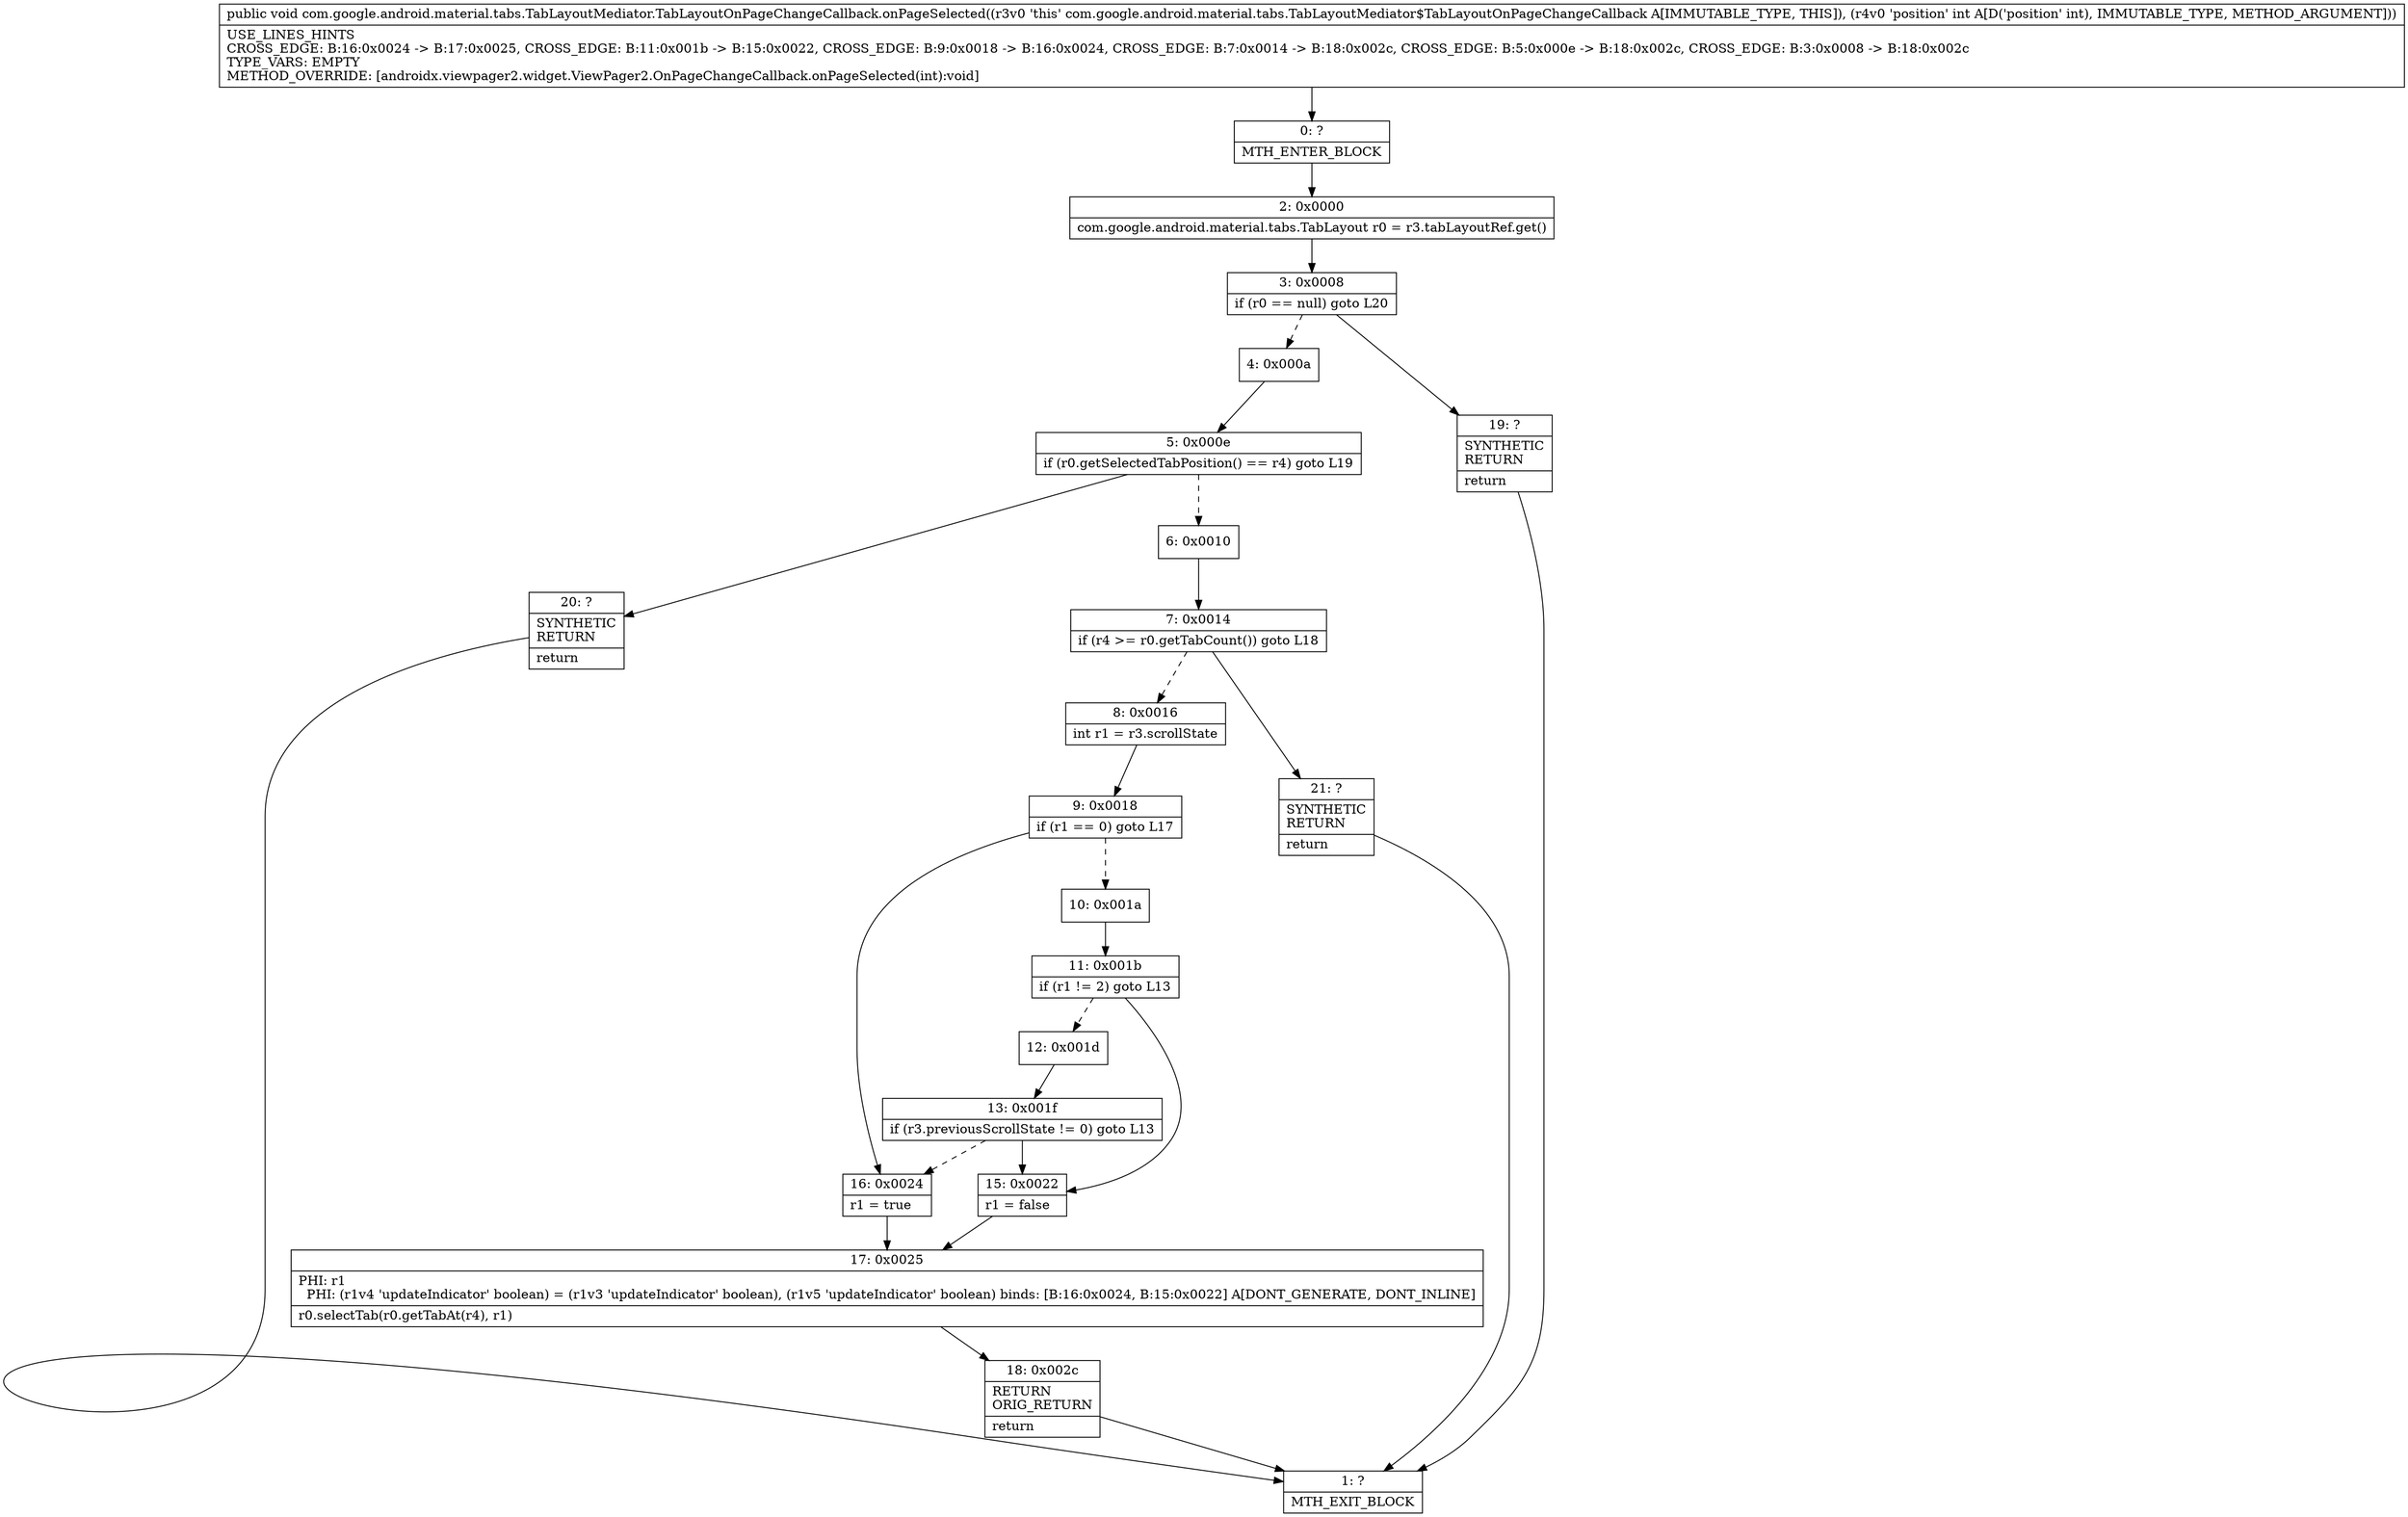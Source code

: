 digraph "CFG forcom.google.android.material.tabs.TabLayoutMediator.TabLayoutOnPageChangeCallback.onPageSelected(I)V" {
Node_0 [shape=record,label="{0\:\ ?|MTH_ENTER_BLOCK\l}"];
Node_2 [shape=record,label="{2\:\ 0x0000|com.google.android.material.tabs.TabLayout r0 = r3.tabLayoutRef.get()\l}"];
Node_3 [shape=record,label="{3\:\ 0x0008|if (r0 == null) goto L20\l}"];
Node_4 [shape=record,label="{4\:\ 0x000a}"];
Node_5 [shape=record,label="{5\:\ 0x000e|if (r0.getSelectedTabPosition() == r4) goto L19\l}"];
Node_6 [shape=record,label="{6\:\ 0x0010}"];
Node_7 [shape=record,label="{7\:\ 0x0014|if (r4 \>= r0.getTabCount()) goto L18\l}"];
Node_8 [shape=record,label="{8\:\ 0x0016|int r1 = r3.scrollState\l}"];
Node_9 [shape=record,label="{9\:\ 0x0018|if (r1 == 0) goto L17\l}"];
Node_10 [shape=record,label="{10\:\ 0x001a}"];
Node_11 [shape=record,label="{11\:\ 0x001b|if (r1 != 2) goto L13\l}"];
Node_12 [shape=record,label="{12\:\ 0x001d}"];
Node_13 [shape=record,label="{13\:\ 0x001f|if (r3.previousScrollState != 0) goto L13\l}"];
Node_15 [shape=record,label="{15\:\ 0x0022|r1 = false\l}"];
Node_17 [shape=record,label="{17\:\ 0x0025|PHI: r1 \l  PHI: (r1v4 'updateIndicator' boolean) = (r1v3 'updateIndicator' boolean), (r1v5 'updateIndicator' boolean) binds: [B:16:0x0024, B:15:0x0022] A[DONT_GENERATE, DONT_INLINE]\l|r0.selectTab(r0.getTabAt(r4), r1)\l}"];
Node_18 [shape=record,label="{18\:\ 0x002c|RETURN\lORIG_RETURN\l|return\l}"];
Node_1 [shape=record,label="{1\:\ ?|MTH_EXIT_BLOCK\l}"];
Node_16 [shape=record,label="{16\:\ 0x0024|r1 = true\l}"];
Node_21 [shape=record,label="{21\:\ ?|SYNTHETIC\lRETURN\l|return\l}"];
Node_20 [shape=record,label="{20\:\ ?|SYNTHETIC\lRETURN\l|return\l}"];
Node_19 [shape=record,label="{19\:\ ?|SYNTHETIC\lRETURN\l|return\l}"];
MethodNode[shape=record,label="{public void com.google.android.material.tabs.TabLayoutMediator.TabLayoutOnPageChangeCallback.onPageSelected((r3v0 'this' com.google.android.material.tabs.TabLayoutMediator$TabLayoutOnPageChangeCallback A[IMMUTABLE_TYPE, THIS]), (r4v0 'position' int A[D('position' int), IMMUTABLE_TYPE, METHOD_ARGUMENT]))  | USE_LINES_HINTS\lCROSS_EDGE: B:16:0x0024 \-\> B:17:0x0025, CROSS_EDGE: B:11:0x001b \-\> B:15:0x0022, CROSS_EDGE: B:9:0x0018 \-\> B:16:0x0024, CROSS_EDGE: B:7:0x0014 \-\> B:18:0x002c, CROSS_EDGE: B:5:0x000e \-\> B:18:0x002c, CROSS_EDGE: B:3:0x0008 \-\> B:18:0x002c\lTYPE_VARS: EMPTY\lMETHOD_OVERRIDE: [androidx.viewpager2.widget.ViewPager2.OnPageChangeCallback.onPageSelected(int):void]\l}"];
MethodNode -> Node_0;Node_0 -> Node_2;
Node_2 -> Node_3;
Node_3 -> Node_4[style=dashed];
Node_3 -> Node_19;
Node_4 -> Node_5;
Node_5 -> Node_6[style=dashed];
Node_5 -> Node_20;
Node_6 -> Node_7;
Node_7 -> Node_8[style=dashed];
Node_7 -> Node_21;
Node_8 -> Node_9;
Node_9 -> Node_10[style=dashed];
Node_9 -> Node_16;
Node_10 -> Node_11;
Node_11 -> Node_12[style=dashed];
Node_11 -> Node_15;
Node_12 -> Node_13;
Node_13 -> Node_15;
Node_13 -> Node_16[style=dashed];
Node_15 -> Node_17;
Node_17 -> Node_18;
Node_18 -> Node_1;
Node_16 -> Node_17;
Node_21 -> Node_1;
Node_20 -> Node_1;
Node_19 -> Node_1;
}


